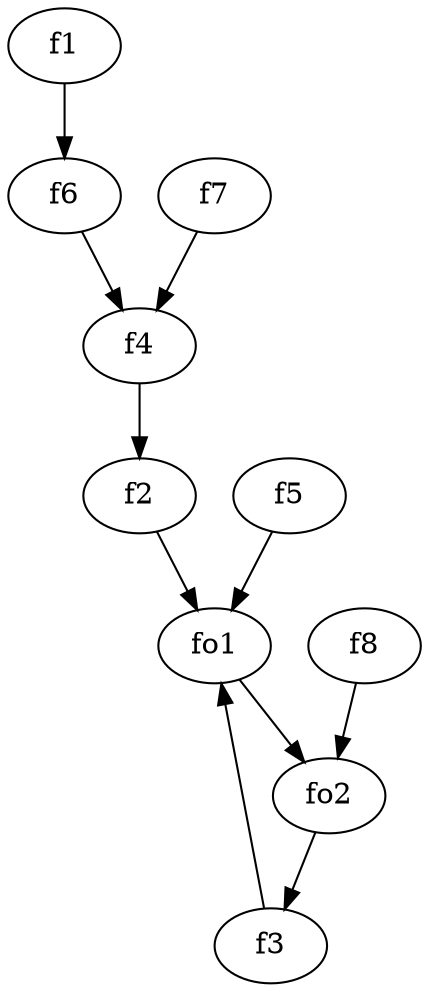 strict digraph  {
f1;
f2;
f3;
f4;
f5;
f6;
f7;
f8;
fo1;
fo2;
f1 -> f6  [weight=2];
f2 -> fo1  [weight=2];
f3 -> fo1  [weight=2];
f4 -> f2  [weight=2];
f5 -> fo1  [weight=2];
f6 -> f4  [weight=2];
f7 -> f4  [weight=2];
f8 -> fo2  [weight=2];
fo1 -> fo2  [weight=2];
fo2 -> f3  [weight=2];
}
